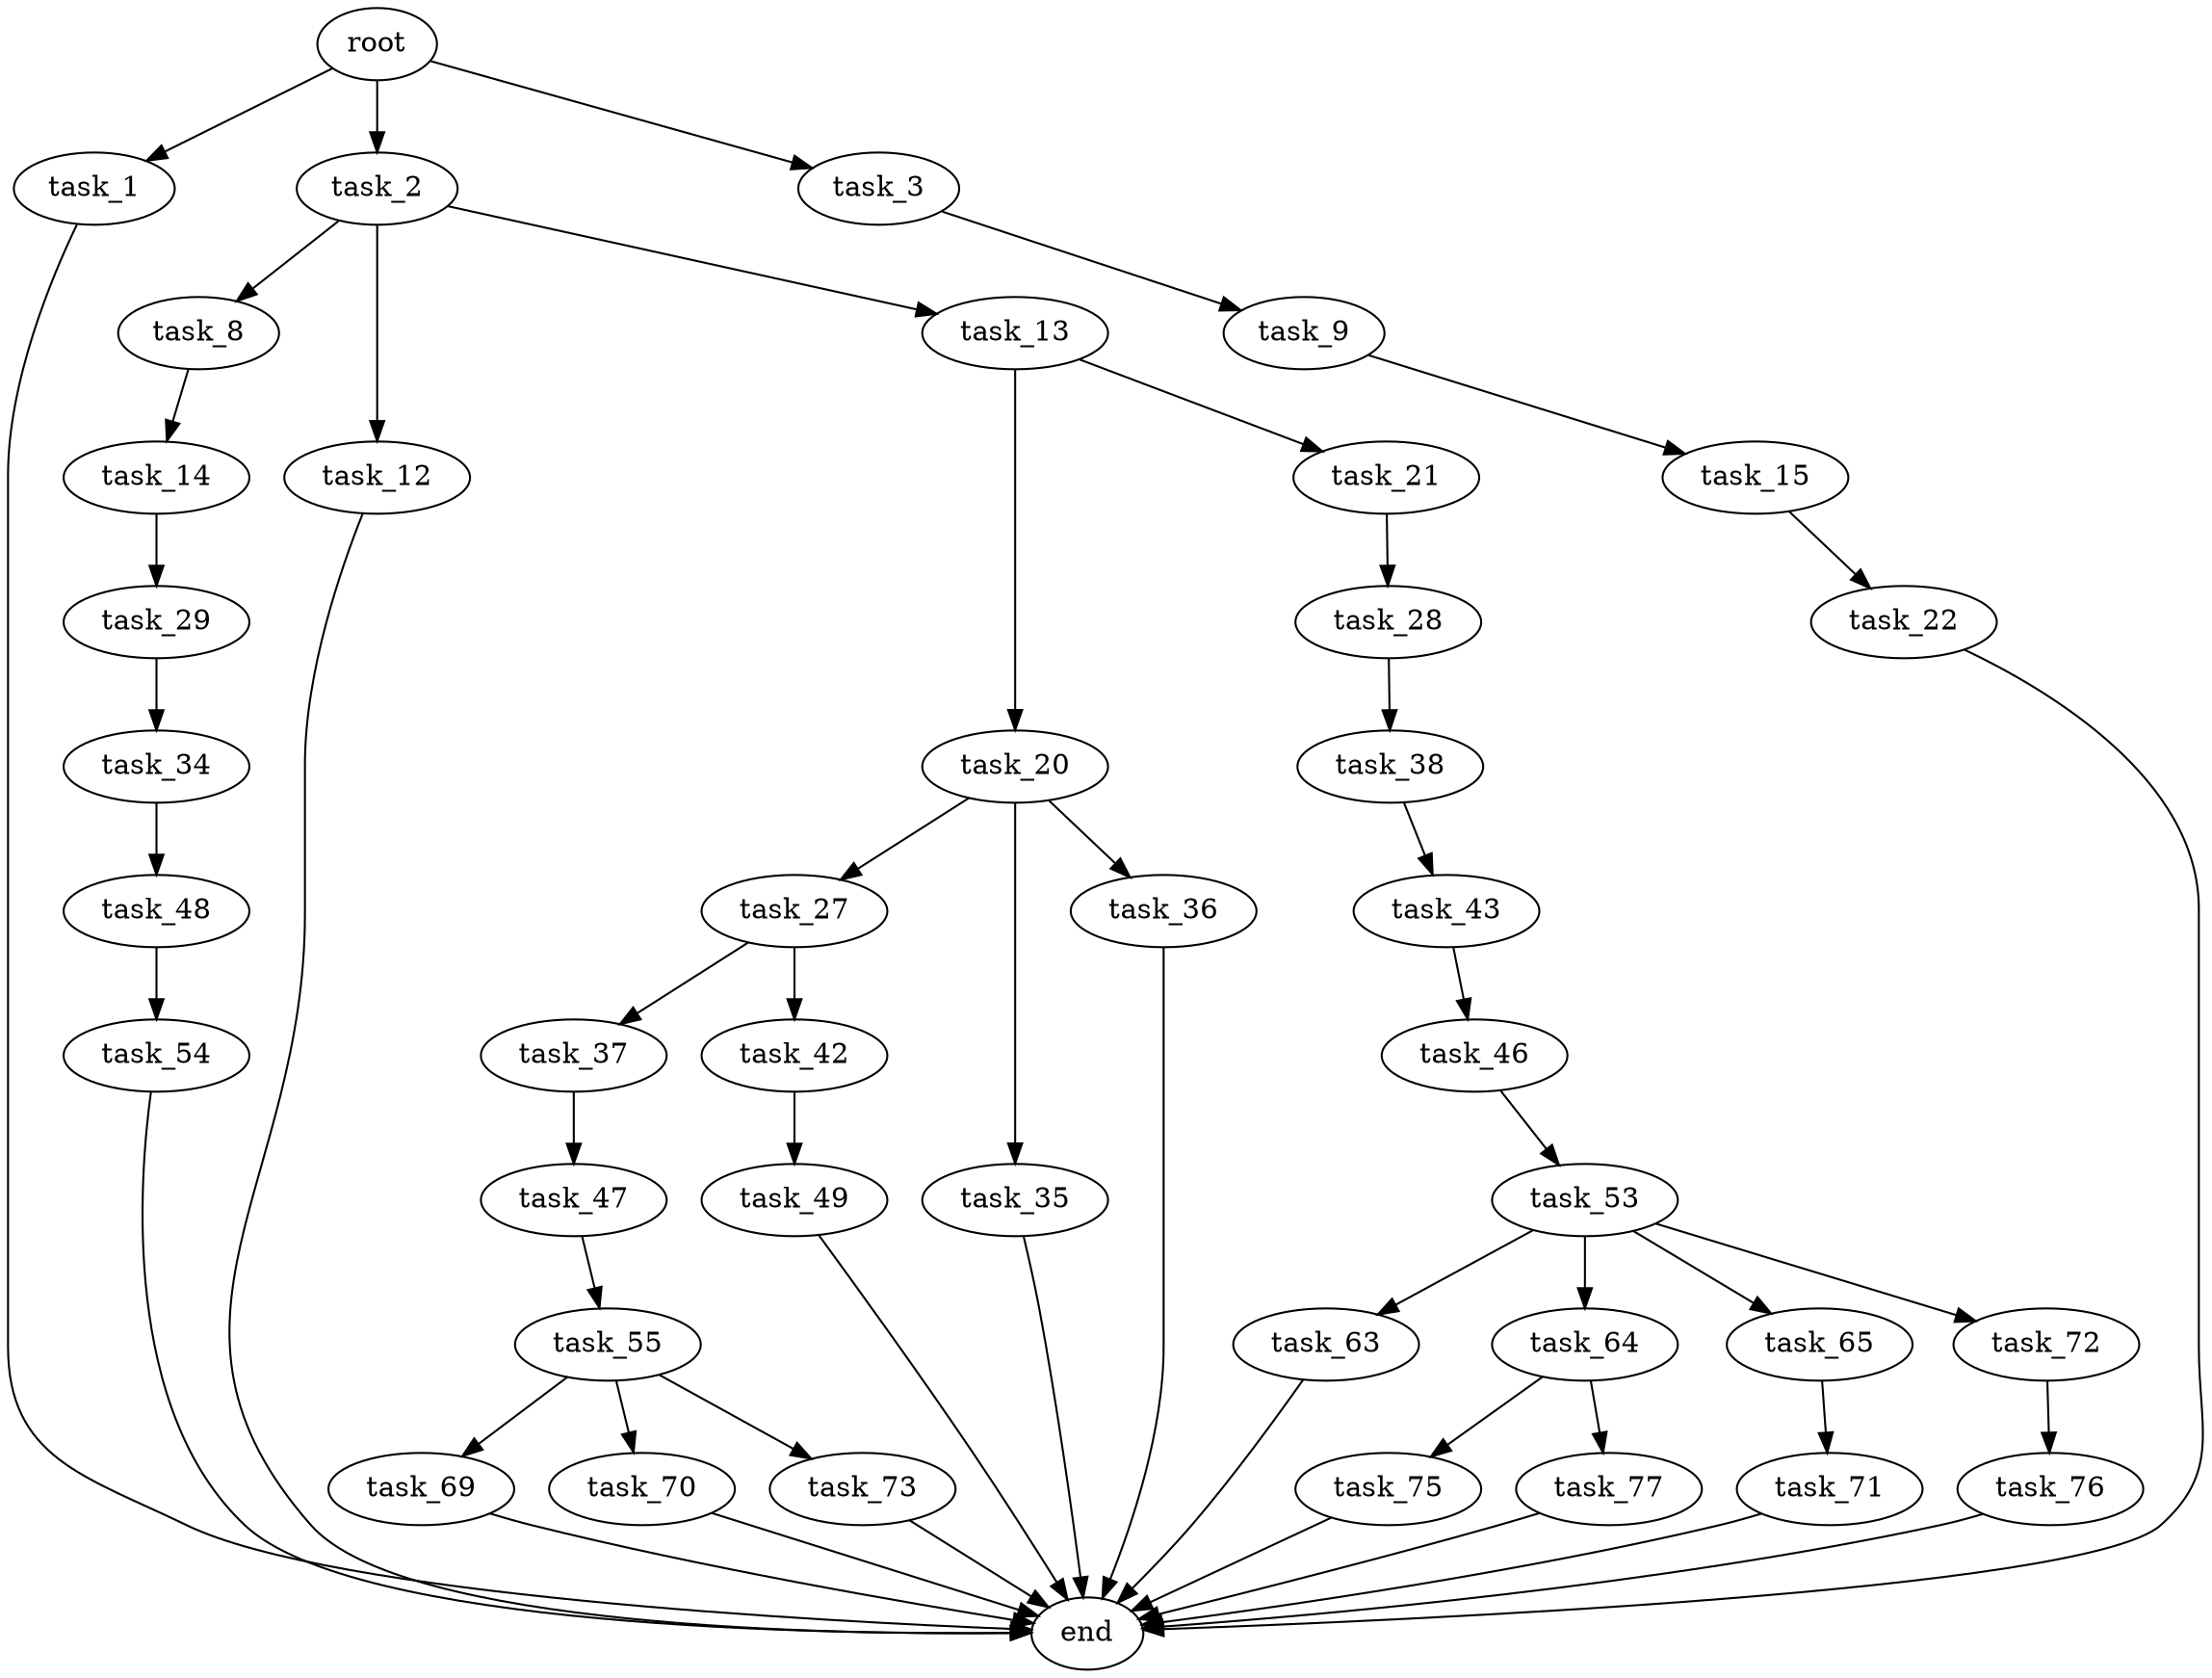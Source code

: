 digraph G {
  root [size="0.000000"];
  task_1 [size="134217728000.000000"];
  task_2 [size="2342235564.000000"];
  task_3 [size="28991029248.000000"];
  end [size="0.000000"];
  task_8 [size="26759892409.000000"];
  task_12 [size="48563924595.000000"];
  task_13 [size="9711731487.000000"];
  task_9 [size="3843025959.000000"];
  task_14 [size="892232772033.000000"];
  task_15 [size="231928233984.000000"];
  task_20 [size="1268296868.000000"];
  task_21 [size="336129982581.000000"];
  task_29 [size="231928233984.000000"];
  task_22 [size="231928233984.000000"];
  task_27 [size="68719476736.000000"];
  task_35 [size="134217728000.000000"];
  task_36 [size="11487570541.000000"];
  task_28 [size="1073741824000.000000"];
  task_37 [size="368293445632.000000"];
  task_42 [size="549755813888.000000"];
  task_38 [size="368293445632.000000"];
  task_34 [size="549755813888.000000"];
  task_48 [size="21868079072.000000"];
  task_47 [size="8186477314.000000"];
  task_43 [size="49608138156.000000"];
  task_49 [size="847232690.000000"];
  task_46 [size="241717481987.000000"];
  task_53 [size="368293445632.000000"];
  task_55 [size="68719476736.000000"];
  task_54 [size="7554398104.000000"];
  task_63 [size="782757789696.000000"];
  task_64 [size="18008434106.000000"];
  task_65 [size="312510861871.000000"];
  task_72 [size="956331778175.000000"];
  task_69 [size="609255725000.000000"];
  task_70 [size="611810519.000000"];
  task_73 [size="185885035081.000000"];
  task_75 [size="1073741824000.000000"];
  task_77 [size="549755813888.000000"];
  task_71 [size="7706708157.000000"];
  task_76 [size="301090173243.000000"];

  root -> task_1 [size="1.000000"];
  root -> task_2 [size="1.000000"];
  root -> task_3 [size="1.000000"];
  task_1 -> end [size="1.000000"];
  task_2 -> task_8 [size="134217728.000000"];
  task_2 -> task_12 [size="134217728.000000"];
  task_2 -> task_13 [size="134217728.000000"];
  task_3 -> task_9 [size="75497472.000000"];
  task_8 -> task_14 [size="838860800.000000"];
  task_12 -> end [size="1.000000"];
  task_13 -> task_20 [size="679477248.000000"];
  task_13 -> task_21 [size="679477248.000000"];
  task_9 -> task_15 [size="75497472.000000"];
  task_14 -> task_29 [size="838860800.000000"];
  task_15 -> task_22 [size="301989888.000000"];
  task_20 -> task_27 [size="33554432.000000"];
  task_20 -> task_35 [size="33554432.000000"];
  task_20 -> task_36 [size="33554432.000000"];
  task_21 -> task_28 [size="301989888.000000"];
  task_29 -> task_34 [size="301989888.000000"];
  task_22 -> end [size="1.000000"];
  task_27 -> task_37 [size="134217728.000000"];
  task_27 -> task_42 [size="134217728.000000"];
  task_35 -> end [size="1.000000"];
  task_36 -> end [size="1.000000"];
  task_28 -> task_38 [size="838860800.000000"];
  task_37 -> task_47 [size="411041792.000000"];
  task_42 -> task_49 [size="536870912.000000"];
  task_38 -> task_43 [size="411041792.000000"];
  task_34 -> task_48 [size="536870912.000000"];
  task_48 -> task_54 [size="411041792.000000"];
  task_47 -> task_55 [size="134217728.000000"];
  task_43 -> task_46 [size="134217728.000000"];
  task_49 -> end [size="1.000000"];
  task_46 -> task_53 [size="838860800.000000"];
  task_53 -> task_63 [size="411041792.000000"];
  task_53 -> task_64 [size="411041792.000000"];
  task_53 -> task_65 [size="411041792.000000"];
  task_53 -> task_72 [size="411041792.000000"];
  task_55 -> task_69 [size="134217728.000000"];
  task_55 -> task_70 [size="134217728.000000"];
  task_55 -> task_73 [size="134217728.000000"];
  task_54 -> end [size="1.000000"];
  task_63 -> end [size="1.000000"];
  task_64 -> task_75 [size="301989888.000000"];
  task_64 -> task_77 [size="301989888.000000"];
  task_65 -> task_71 [size="209715200.000000"];
  task_72 -> task_76 [size="838860800.000000"];
  task_69 -> end [size="1.000000"];
  task_70 -> end [size="1.000000"];
  task_73 -> end [size="1.000000"];
  task_75 -> end [size="1.000000"];
  task_77 -> end [size="1.000000"];
  task_71 -> end [size="1.000000"];
  task_76 -> end [size="1.000000"];
}
